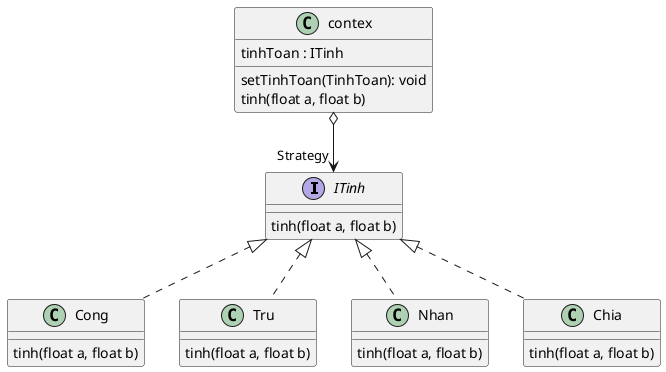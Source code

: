 @startuml
'https://plantuml.com/sequence-diagram
interface ITinh{
tinh(float a, float b)
}
class contex{
tinhToan : ITinh
setTinhToan(TinhToan): void
tinh(float a, float b)
}

class Cong{
tinh(float a, float b)
}
class Tru{
tinh(float a, float b)
}


class Nhan{
tinh(float a, float b)
}
class Chia{
tinh(float a, float b)
}
contex o--> "Strategy" ITinh
ITinh <|..Cong
ITinh <|..Tru
ITinh <|..Nhan
ITinh <|..Chia
@enduml